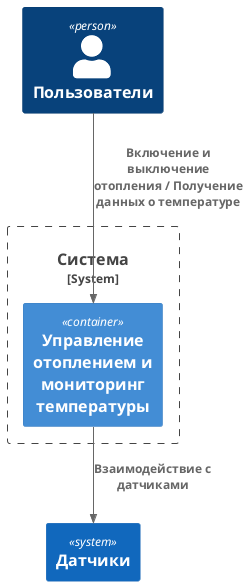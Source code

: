 @startuml C4_Elements
!include <C4/C4_Container>

System_Boundary(system1, "Система") {
    Container(system2, "Управление отоплением и мониторинг температуры")
}
Person(personAlias, "Пользователи")
Rel(personAlias, system2, "Включение и выключение отопления / Получение данных о температуре")

System(sensors, "Датчики")

Rel(system2, sensors, "Взаимодействие с датчиками")

@enduml